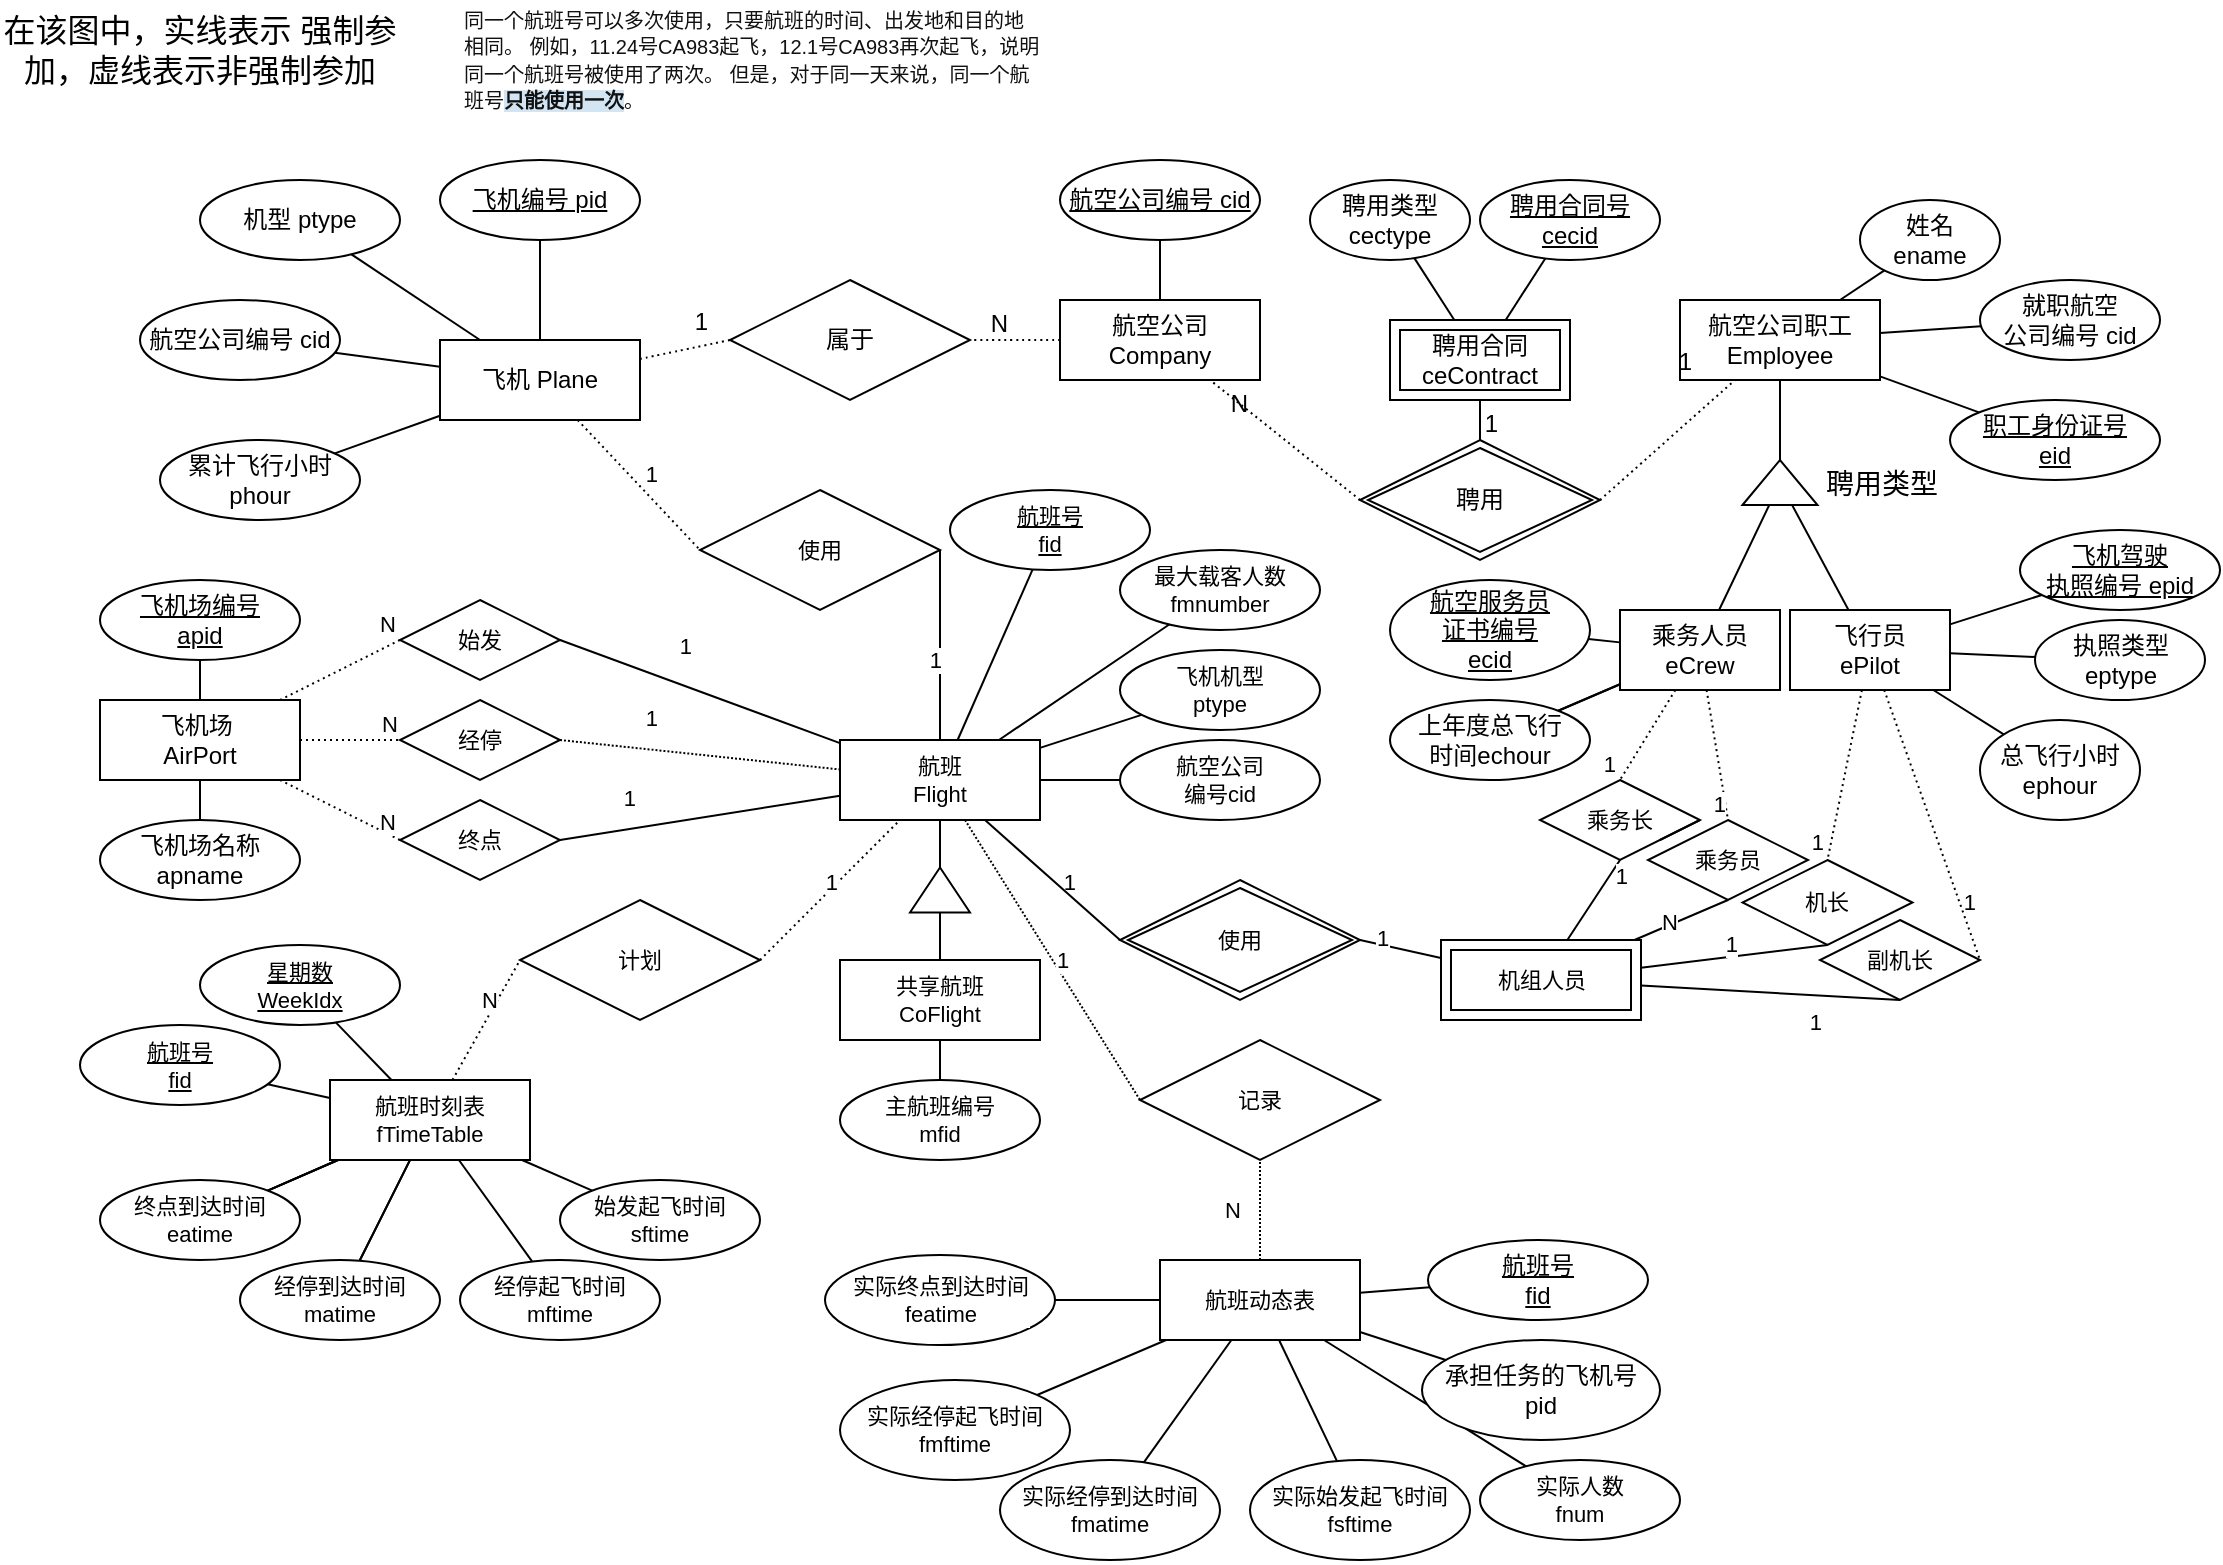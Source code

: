 <mxfile version="24.4.9" type="github">
  <diagram name="第 1 页" id="RIavcO6uoZUjZnijJ_pN">
    <mxGraphModel dx="576" dy="250" grid="1" gridSize="10" guides="1" tooltips="1" connect="1" arrows="1" fold="1" page="1" pageScale="1" pageWidth="1169" pageHeight="827" math="0" shadow="0">
      <root>
        <mxCell id="0" />
        <mxCell id="1" parent="0" />
        <mxCell id="wJQzVaT3mwu58rgRfh5--7" value="航空公司 Company" style="whiteSpace=wrap;html=1;align=center;" parent="1" vertex="1">
          <mxGeometry x="540" y="170" width="100" height="40" as="geometry" />
        </mxCell>
        <mxCell id="wJQzVaT3mwu58rgRfh5--11" value="航空公司编号 cid" style="ellipse;whiteSpace=wrap;html=1;align=center;fontStyle=4;" parent="1" vertex="1">
          <mxGeometry x="540" y="100" width="100" height="40" as="geometry" />
        </mxCell>
        <mxCell id="wJQzVaT3mwu58rgRfh5--22" value="" style="endArrow=none;html=1;rounded=0;dashed=1;dashPattern=1 2;fontSize=12;startSize=8;endSize=8;curved=1;entryX=1;entryY=0.5;entryDx=0;entryDy=0;" parent="1" source="wJQzVaT3mwu58rgRfh5--7" target="wJQzVaT3mwu58rgRfh5--19" edge="1">
          <mxGeometry relative="1" as="geometry">
            <mxPoint x="370" y="270" as="sourcePoint" />
            <mxPoint x="530" y="270" as="targetPoint" />
          </mxGeometry>
        </mxCell>
        <mxCell id="wJQzVaT3mwu58rgRfh5--23" value="N" style="resizable=0;html=1;whiteSpace=wrap;align=right;verticalAlign=bottom;" parent="wJQzVaT3mwu58rgRfh5--22" connectable="0" vertex="1">
          <mxGeometry x="1" relative="1" as="geometry">
            <mxPoint x="20" as="offset" />
          </mxGeometry>
        </mxCell>
        <mxCell id="wJQzVaT3mwu58rgRfh5--24" value="在该图中，实线表示 强制参加，虚线表示非强制参加" style="text;html=1;align=center;verticalAlign=middle;whiteSpace=wrap;rounded=0;fontSize=16;" parent="1" vertex="1">
          <mxGeometry x="10" y="20" width="200" height="50" as="geometry" />
        </mxCell>
        <mxCell id="wJQzVaT3mwu58rgRfh5--32" style="endArrow=none;rounded=0;orthogonalLoop=1;jettySize=auto;html=1;fontSize=12;startSize=8;endSize=8;" parent="1" source="wJQzVaT3mwu58rgRfh5--25" target="wJQzVaT3mwu58rgRfh5--27" edge="1">
          <mxGeometry relative="1" as="geometry" />
        </mxCell>
        <mxCell id="wJQzVaT3mwu58rgRfh5--52" style="endArrow=none;rounded=0;orthogonalLoop=1;jettySize=auto;html=1;fontSize=12;startSize=8;endSize=8;entryX=1;entryY=0.5;entryDx=0;entryDy=0;" parent="1" source="wJQzVaT3mwu58rgRfh5--25" target="wJQzVaT3mwu58rgRfh5--48" edge="1">
          <mxGeometry relative="1" as="geometry" />
        </mxCell>
        <mxCell id="wJQzVaT3mwu58rgRfh5--25" value="航空公司职工 Employee" style="whiteSpace=wrap;html=1;align=center;" parent="1" vertex="1">
          <mxGeometry x="850" y="170" width="100" height="40" as="geometry" />
        </mxCell>
        <mxCell id="wJQzVaT3mwu58rgRfh5--26" value="职工身份证号&lt;div&gt;eid&lt;/div&gt;" style="ellipse;whiteSpace=wrap;html=1;align=center;fontStyle=4;" parent="1" vertex="1">
          <mxGeometry x="985" y="220" width="105" height="40" as="geometry" />
        </mxCell>
        <mxCell id="wJQzVaT3mwu58rgRfh5--27" value="姓名&lt;div&gt;ename&lt;/div&gt;" style="ellipse;whiteSpace=wrap;html=1;align=center;" parent="1" vertex="1">
          <mxGeometry x="940" y="120" width="70" height="40" as="geometry" />
        </mxCell>
        <mxCell id="wJQzVaT3mwu58rgRfh5--28" value="就职航空&lt;div&gt;公司编号 cid&lt;/div&gt;" style="ellipse;whiteSpace=wrap;html=1;align=center;" parent="1" vertex="1">
          <mxGeometry x="1000" y="160" width="90" height="40" as="geometry" />
        </mxCell>
        <mxCell id="8E10vP4QpwFyYUkiCKW4-51" style="edgeStyle=none;rounded=0;orthogonalLoop=1;jettySize=auto;html=1;strokeColor=default;align=center;verticalAlign=middle;fontFamily=Helvetica;fontSize=11;fontColor=default;labelBackgroundColor=default;endArrow=none;endFill=0;" parent="1" source="wJQzVaT3mwu58rgRfh5--29" target="wJQzVaT3mwu58rgRfh5--30" edge="1">
          <mxGeometry relative="1" as="geometry" />
        </mxCell>
        <mxCell id="wJQzVaT3mwu58rgRfh5--29" value="聘用类型&lt;div&gt;cectype&lt;/div&gt;" style="ellipse;whiteSpace=wrap;html=1;align=center;" parent="1" vertex="1">
          <mxGeometry x="665" y="110" width="80" height="40" as="geometry" />
        </mxCell>
        <mxCell id="wJQzVaT3mwu58rgRfh5--44" style="endArrow=none;html=1;rounded=0;fontSize=12;startSize=8;endSize=8;" parent="1" source="wJQzVaT3mwu58rgRfh5--30" target="wJQzVaT3mwu58rgRfh5--40" edge="1">
          <mxGeometry relative="1" as="geometry" />
        </mxCell>
        <mxCell id="wJQzVaT3mwu58rgRfh5--30" value="聘用合同&lt;div&gt;ceContract&lt;/div&gt;" style="shape=ext;margin=3;double=1;whiteSpace=wrap;html=1;align=center;" parent="1" vertex="1">
          <mxGeometry x="705" y="180" width="90" height="40" as="geometry" />
        </mxCell>
        <mxCell id="wJQzVaT3mwu58rgRfh5--31" style="endArrow=none;rounded=0;orthogonalLoop=1;jettySize=auto;html=1;fontSize=12;startSize=8;endSize=8;" parent="1" source="wJQzVaT3mwu58rgRfh5--25" target="wJQzVaT3mwu58rgRfh5--26" edge="1">
          <mxGeometry relative="1" as="geometry">
            <mxPoint x="796" y="220" as="sourcePoint" />
          </mxGeometry>
        </mxCell>
        <mxCell id="wJQzVaT3mwu58rgRfh5--33" style="endArrow=none;rounded=0;orthogonalLoop=1;jettySize=auto;html=1;fontSize=12;startSize=8;endSize=8;" parent="1" source="wJQzVaT3mwu58rgRfh5--25" target="wJQzVaT3mwu58rgRfh5--28" edge="1">
          <mxGeometry relative="1" as="geometry">
            <mxPoint x="981" y="217" as="targetPoint" />
          </mxGeometry>
        </mxCell>
        <mxCell id="wJQzVaT3mwu58rgRfh5--34" style="edgeStyle=none;curved=1;rounded=0;orthogonalLoop=1;jettySize=auto;html=1;exitX=0.5;exitY=0;exitDx=0;exitDy=0;fontSize=12;startSize=8;endSize=8;" parent="1" source="wJQzVaT3mwu58rgRfh5--30" target="wJQzVaT3mwu58rgRfh5--30" edge="1">
          <mxGeometry relative="1" as="geometry" />
        </mxCell>
        <mxCell id="wJQzVaT3mwu58rgRfh5--35" value="聘用" style="shape=rhombus;double=1;perimeter=rhombusPerimeter;whiteSpace=wrap;html=1;align=center;" parent="1" vertex="1">
          <mxGeometry x="690" y="240" width="120" height="60" as="geometry" />
        </mxCell>
        <mxCell id="wJQzVaT3mwu58rgRfh5--36" value="" style="endArrow=none;html=1;rounded=0;fontSize=12;startSize=8;endSize=8;curved=1;exitX=0.5;exitY=0;exitDx=0;exitDy=0;" parent="1" source="wJQzVaT3mwu58rgRfh5--35" target="wJQzVaT3mwu58rgRfh5--30" edge="1">
          <mxGeometry relative="1" as="geometry">
            <mxPoint x="650" y="340" as="sourcePoint" />
            <mxPoint x="810" y="340" as="targetPoint" />
          </mxGeometry>
        </mxCell>
        <mxCell id="wJQzVaT3mwu58rgRfh5--37" value="1" style="resizable=0;html=1;whiteSpace=wrap;align=right;verticalAlign=bottom;" parent="wJQzVaT3mwu58rgRfh5--36" connectable="0" vertex="1">
          <mxGeometry x="1" relative="1" as="geometry">
            <mxPoint x="10" y="20" as="offset" />
          </mxGeometry>
        </mxCell>
        <mxCell id="wJQzVaT3mwu58rgRfh5--38" value="" style="endArrow=none;html=1;rounded=0;dashed=1;dashPattern=1 2;fontSize=12;startSize=8;endSize=8;curved=1;exitX=0;exitY=0.5;exitDx=0;exitDy=0;" parent="1" source="wJQzVaT3mwu58rgRfh5--35" target="wJQzVaT3mwu58rgRfh5--7" edge="1">
          <mxGeometry relative="1" as="geometry">
            <mxPoint x="650" y="340" as="sourcePoint" />
            <mxPoint x="810" y="340" as="targetPoint" />
          </mxGeometry>
        </mxCell>
        <mxCell id="wJQzVaT3mwu58rgRfh5--39" value="N" style="resizable=0;html=1;whiteSpace=wrap;align=right;verticalAlign=bottom;" parent="wJQzVaT3mwu58rgRfh5--38" connectable="0" vertex="1">
          <mxGeometry x="1" relative="1" as="geometry">
            <mxPoint x="20" y="20" as="offset" />
          </mxGeometry>
        </mxCell>
        <mxCell id="wJQzVaT3mwu58rgRfh5--40" value="聘用合同号&lt;div&gt;cecid&lt;/div&gt;" style="ellipse;whiteSpace=wrap;html=1;align=center;fontStyle=4;" parent="1" vertex="1">
          <mxGeometry x="750" y="110" width="90" height="40" as="geometry" />
        </mxCell>
        <mxCell id="wJQzVaT3mwu58rgRfh5--46" value="" style="endArrow=none;html=1;rounded=0;dashed=1;dashPattern=1 2;fontSize=12;startSize=8;endSize=8;curved=1;exitX=1;exitY=0.5;exitDx=0;exitDy=0;" parent="1" source="wJQzVaT3mwu58rgRfh5--35" target="wJQzVaT3mwu58rgRfh5--25" edge="1">
          <mxGeometry relative="1" as="geometry">
            <mxPoint x="750" y="270" as="sourcePoint" />
            <mxPoint x="910" y="270" as="targetPoint" />
          </mxGeometry>
        </mxCell>
        <mxCell id="wJQzVaT3mwu58rgRfh5--47" value="1" style="resizable=0;html=1;whiteSpace=wrap;align=right;verticalAlign=bottom;" parent="wJQzVaT3mwu58rgRfh5--46" connectable="0" vertex="1">
          <mxGeometry x="1" relative="1" as="geometry">
            <mxPoint x="-20" as="offset" />
          </mxGeometry>
        </mxCell>
        <mxCell id="wJQzVaT3mwu58rgRfh5--63" value="飞行员&lt;div&gt;ePilot&lt;/div&gt;" style="whiteSpace=wrap;html=1;align=center;" parent="1" vertex="1">
          <mxGeometry x="905" y="325" width="80" height="40" as="geometry" />
        </mxCell>
        <mxCell id="wJQzVaT3mwu58rgRfh5--71" value="" style="endArrow=none;html=1;rounded=0;fontSize=12;startSize=8;endSize=8;curved=1;" parent="1" source="wJQzVaT3mwu58rgRfh5--11" target="wJQzVaT3mwu58rgRfh5--7" edge="1">
          <mxGeometry relative="1" as="geometry">
            <mxPoint x="690" y="150" as="sourcePoint" />
            <mxPoint x="690" y="200" as="targetPoint" />
          </mxGeometry>
        </mxCell>
        <mxCell id="8E10vP4QpwFyYUkiCKW4-2" style="rounded=0;orthogonalLoop=1;jettySize=auto;html=1;endArrow=none;endFill=0;" parent="1" source="wJQzVaT3mwu58rgRfh5--72" target="8E10vP4QpwFyYUkiCKW4-1" edge="1">
          <mxGeometry relative="1" as="geometry" />
        </mxCell>
        <mxCell id="xsGsItCDlZPxgGaq9ell-92" value="" style="edgeStyle=none;rounded=0;orthogonalLoop=1;jettySize=auto;html=1;strokeColor=default;align=center;verticalAlign=middle;fontFamily=Helvetica;fontSize=11;fontColor=default;labelBackgroundColor=default;endArrow=none;endFill=0;" parent="1" source="wJQzVaT3mwu58rgRfh5--72" target="8E10vP4QpwFyYUkiCKW4-1" edge="1">
          <mxGeometry relative="1" as="geometry" />
        </mxCell>
        <mxCell id="wJQzVaT3mwu58rgRfh5--72" value="乘务人员&lt;div&gt;eCrew&lt;/div&gt;" style="whiteSpace=wrap;html=1;align=center;" parent="1" vertex="1">
          <mxGeometry x="820" y="325" width="80" height="40" as="geometry" />
        </mxCell>
        <mxCell id="wJQzVaT3mwu58rgRfh5--74" value="" style="endArrow=none;html=1;rounded=0;fontSize=12;startSize=8;endSize=8;curved=1;" parent="1" source="wJQzVaT3mwu58rgRfh5--72" target="wJQzVaT3mwu58rgRfh5--48" edge="1">
          <mxGeometry relative="1" as="geometry">
            <mxPoint x="820" y="360" as="sourcePoint" />
            <mxPoint x="980" y="360" as="targetPoint" />
          </mxGeometry>
        </mxCell>
        <mxCell id="wJQzVaT3mwu58rgRfh5--76" value="执照类型&lt;div&gt;eptype&lt;/div&gt;" style="ellipse;whiteSpace=wrap;html=1;align=center;" parent="1" vertex="1">
          <mxGeometry x="1027.5" y="330" width="85" height="40" as="geometry" />
        </mxCell>
        <mxCell id="wJQzVaT3mwu58rgRfh5--77" value="总飞行小时&lt;div&gt;ephour&lt;/div&gt;" style="ellipse;whiteSpace=wrap;html=1;align=center;" parent="1" vertex="1">
          <mxGeometry x="1000" y="380" width="80" height="50" as="geometry" />
        </mxCell>
        <mxCell id="wJQzVaT3mwu58rgRfh5--86" value="" style="endArrow=none;html=1;rounded=0;fontSize=12;startSize=8;endSize=8;curved=1;" parent="1" source="wJQzVaT3mwu58rgRfh5--63" target="wJQzVaT3mwu58rgRfh5--102" edge="1">
          <mxGeometry relative="1" as="geometry">
            <mxPoint x="829.995" y="449.998" as="sourcePoint" />
            <mxPoint x="854.64" y="467.32" as="targetPoint" />
          </mxGeometry>
        </mxCell>
        <mxCell id="wJQzVaT3mwu58rgRfh5--87" value="" style="endArrow=none;html=1;rounded=0;fontSize=12;startSize=8;endSize=8;curved=1;" parent="1" source="wJQzVaT3mwu58rgRfh5--76" target="wJQzVaT3mwu58rgRfh5--63" edge="1">
          <mxGeometry relative="1" as="geometry">
            <mxPoint x="750" y="580" as="sourcePoint" />
            <mxPoint x="820" y="580" as="targetPoint" />
          </mxGeometry>
        </mxCell>
        <mxCell id="wJQzVaT3mwu58rgRfh5--88" style="edgeStyle=none;curved=1;rounded=0;orthogonalLoop=1;jettySize=auto;html=1;exitX=1;exitY=1;exitDx=0;exitDy=0;fontSize=12;startSize=8;endSize=8;" parent="1" edge="1">
          <mxGeometry relative="1" as="geometry">
            <mxPoint x="860" y="505" as="sourcePoint" />
            <mxPoint x="860" y="505" as="targetPoint" />
          </mxGeometry>
        </mxCell>
        <mxCell id="wJQzVaT3mwu58rgRfh5--89" value="" style="endArrow=none;html=1;rounded=0;fontSize=12;startSize=8;endSize=8;curved=1;" parent="1" source="wJQzVaT3mwu58rgRfh5--63" target="wJQzVaT3mwu58rgRfh5--77" edge="1">
          <mxGeometry relative="1" as="geometry">
            <mxPoint x="883" y="430" as="sourcePoint" />
            <mxPoint x="920" y="470" as="targetPoint" />
          </mxGeometry>
        </mxCell>
        <mxCell id="wJQzVaT3mwu58rgRfh5--97" value="航空服务员&lt;div&gt;证书编号&lt;br&gt;&lt;/div&gt;&lt;div&gt;ecid&lt;/div&gt;" style="ellipse;whiteSpace=wrap;html=1;align=center;fontStyle=4;" parent="1" vertex="1">
          <mxGeometry x="705" y="310" width="100" height="50" as="geometry" />
        </mxCell>
        <mxCell id="wJQzVaT3mwu58rgRfh5--98" value="" style="endArrow=none;html=1;rounded=0;fontSize=12;startSize=8;endSize=8;startArrow=none;startFill=0;" parent="1" source="wJQzVaT3mwu58rgRfh5--97" target="wJQzVaT3mwu58rgRfh5--72" edge="1">
          <mxGeometry relative="1" as="geometry">
            <mxPoint x="1010" y="560" as="sourcePoint" />
            <mxPoint x="1170" y="560" as="targetPoint" />
          </mxGeometry>
        </mxCell>
        <mxCell id="wJQzVaT3mwu58rgRfh5--100" style="edgeStyle=none;curved=1;rounded=0;orthogonalLoop=1;jettySize=auto;html=1;exitX=1;exitY=1;exitDx=0;exitDy=0;fontSize=12;startSize=8;endSize=8;" parent="1" edge="1">
          <mxGeometry relative="1" as="geometry">
            <mxPoint x="1070" y="505" as="sourcePoint" />
            <mxPoint x="1070" y="505" as="targetPoint" />
          </mxGeometry>
        </mxCell>
        <mxCell id="wJQzVaT3mwu58rgRfh5--102" value="&lt;u&gt;飞机驾驶&lt;/u&gt;&lt;div&gt;&lt;u&gt;执照编号 epid&lt;/u&gt;&lt;/div&gt;" style="ellipse;whiteSpace=wrap;html=1;align=center;" parent="1" vertex="1">
          <mxGeometry x="1020" y="285" width="100" height="40" as="geometry" />
        </mxCell>
        <mxCell id="8E10vP4QpwFyYUkiCKW4-1" value="上年度&lt;span style=&quot;background-color: initial;&quot;&gt;总飞行&lt;/span&gt;&lt;div&gt;&lt;span style=&quot;background-color: initial;&quot;&gt;时间echour&lt;/span&gt;&lt;/div&gt;" style="ellipse;whiteSpace=wrap;html=1;align=center;" parent="1" vertex="1">
          <mxGeometry x="705" y="370" width="100" height="40" as="geometry" />
        </mxCell>
        <mxCell id="8E10vP4QpwFyYUkiCKW4-20" style="edgeStyle=none;rounded=0;orthogonalLoop=1;jettySize=auto;html=1;strokeColor=default;align=center;verticalAlign=middle;fontFamily=Helvetica;fontSize=11;fontColor=default;labelBackgroundColor=default;endArrow=none;endFill=0;" parent="1" source="wJQzVaT3mwu58rgRfh5--48" target="wJQzVaT3mwu58rgRfh5--63" edge="1">
          <mxGeometry relative="1" as="geometry" />
        </mxCell>
        <mxCell id="8E10vP4QpwFyYUkiCKW4-29" value="始发" style="shape=rhombus;perimeter=rhombusPerimeter;whiteSpace=wrap;html=1;align=center;fontFamily=Helvetica;fontSize=11;fontColor=default;labelBackgroundColor=default;" parent="1" vertex="1">
          <mxGeometry x="210" y="320" width="80" height="40" as="geometry" />
        </mxCell>
        <mxCell id="8E10vP4QpwFyYUkiCKW4-30" value="" style="endArrow=none;html=1;rounded=0;strokeColor=default;align=center;verticalAlign=middle;fontFamily=Helvetica;fontSize=11;fontColor=default;labelBackgroundColor=default;exitX=1;exitY=0.5;exitDx=0;exitDy=0;" parent="1" source="8E10vP4QpwFyYUkiCKW4-29" target="8E10vP4QpwFyYUkiCKW4-3" edge="1">
          <mxGeometry relative="1" as="geometry">
            <mxPoint x="210" y="340" as="sourcePoint" />
            <mxPoint x="370" y="340" as="targetPoint" />
          </mxGeometry>
        </mxCell>
        <mxCell id="8E10vP4QpwFyYUkiCKW4-31" value="1" style="resizable=0;html=1;whiteSpace=wrap;align=right;verticalAlign=bottom;fontFamily=Helvetica;fontSize=11;fontColor=default;labelBackgroundColor=default;" parent="8E10vP4QpwFyYUkiCKW4-30" connectable="0" vertex="1">
          <mxGeometry x="1" relative="1" as="geometry">
            <mxPoint x="-72" y="-40" as="offset" />
          </mxGeometry>
        </mxCell>
        <mxCell id="8E10vP4QpwFyYUkiCKW4-32" value="" style="endArrow=none;html=1;rounded=0;dashed=1;dashPattern=1 2;strokeColor=default;align=center;verticalAlign=middle;fontFamily=Helvetica;fontSize=11;fontColor=default;labelBackgroundColor=default;entryX=0;entryY=0.5;entryDx=0;entryDy=0;" parent="1" source="wJQzVaT3mwu58rgRfh5--1" target="8E10vP4QpwFyYUkiCKW4-29" edge="1">
          <mxGeometry relative="1" as="geometry">
            <mxPoint x="210" y="340" as="sourcePoint" />
            <mxPoint x="370" y="340" as="targetPoint" />
          </mxGeometry>
        </mxCell>
        <mxCell id="8E10vP4QpwFyYUkiCKW4-33" value="N" style="resizable=0;html=1;whiteSpace=wrap;align=right;verticalAlign=bottom;fontFamily=Helvetica;fontSize=11;fontColor=default;labelBackgroundColor=default;" parent="8E10vP4QpwFyYUkiCKW4-32" connectable="0" vertex="1">
          <mxGeometry x="1" relative="1" as="geometry" />
        </mxCell>
        <mxCell id="8E10vP4QpwFyYUkiCKW4-37" value="" style="endArrow=none;html=1;rounded=0;dashed=1;dashPattern=1 2;strokeColor=default;align=center;verticalAlign=middle;fontFamily=Helvetica;fontSize=11;fontColor=default;labelBackgroundColor=default;entryX=0;entryY=0.5;entryDx=0;entryDy=0;" parent="1" source="wJQzVaT3mwu58rgRfh5--1" target="8E10vP4QpwFyYUkiCKW4-34" edge="1">
          <mxGeometry relative="1" as="geometry">
            <mxPoint x="120" y="413" as="sourcePoint" />
            <mxPoint x="360" y="395" as="targetPoint" />
          </mxGeometry>
        </mxCell>
        <mxCell id="8E10vP4QpwFyYUkiCKW4-38" value="N" style="resizable=0;html=1;whiteSpace=wrap;align=right;verticalAlign=bottom;fontFamily=Helvetica;fontSize=11;fontColor=default;labelBackgroundColor=default;" parent="8E10vP4QpwFyYUkiCKW4-37" connectable="0" vertex="1">
          <mxGeometry x="1" relative="1" as="geometry" />
        </mxCell>
        <mxCell id="8E10vP4QpwFyYUkiCKW4-42" value="" style="endArrow=none;html=1;rounded=0;dashed=1;dashPattern=1 2;strokeColor=default;align=center;verticalAlign=middle;fontFamily=Helvetica;fontSize=11;fontColor=default;labelBackgroundColor=default;entryX=0;entryY=0.5;entryDx=0;entryDy=0;" parent="1" source="wJQzVaT3mwu58rgRfh5--1" target="8E10vP4QpwFyYUkiCKW4-39" edge="1">
          <mxGeometry relative="1" as="geometry">
            <mxPoint x="110" y="488" as="sourcePoint" />
            <mxPoint x="350" y="470" as="targetPoint" />
          </mxGeometry>
        </mxCell>
        <mxCell id="8E10vP4QpwFyYUkiCKW4-43" value="N" style="resizable=0;html=1;whiteSpace=wrap;align=right;verticalAlign=bottom;fontFamily=Helvetica;fontSize=11;fontColor=default;labelBackgroundColor=default;" parent="8E10vP4QpwFyYUkiCKW4-42" connectable="0" vertex="1">
          <mxGeometry x="1" relative="1" as="geometry" />
        </mxCell>
        <mxCell id="8E10vP4QpwFyYUkiCKW4-34" value="经停" style="shape=rhombus;perimeter=rhombusPerimeter;whiteSpace=wrap;html=1;align=center;fontFamily=Helvetica;fontSize=11;fontColor=default;labelBackgroundColor=default;" parent="1" vertex="1">
          <mxGeometry x="210" y="370" width="80" height="40" as="geometry" />
        </mxCell>
        <mxCell id="8E10vP4QpwFyYUkiCKW4-35" value="" style="endArrow=none;html=1;rounded=0;strokeColor=default;align=center;verticalAlign=middle;fontFamily=Helvetica;fontSize=11;fontColor=default;labelBackgroundColor=default;exitX=1;exitY=0.5;exitDx=0;exitDy=0;dashed=1;dashPattern=1 1;" parent="1" source="8E10vP4QpwFyYUkiCKW4-34" target="8E10vP4QpwFyYUkiCKW4-3" edge="1">
          <mxGeometry relative="1" as="geometry">
            <mxPoint x="300" y="415" as="sourcePoint" />
            <mxPoint x="476" y="485" as="targetPoint" />
          </mxGeometry>
        </mxCell>
        <mxCell id="8E10vP4QpwFyYUkiCKW4-36" value="1" style="resizable=0;html=1;whiteSpace=wrap;align=right;verticalAlign=bottom;fontFamily=Helvetica;fontSize=11;fontColor=default;labelBackgroundColor=default;" parent="8E10vP4QpwFyYUkiCKW4-35" connectable="0" vertex="1">
          <mxGeometry x="1" relative="1" as="geometry">
            <mxPoint x="-90" y="-17" as="offset" />
          </mxGeometry>
        </mxCell>
        <mxCell id="8E10vP4QpwFyYUkiCKW4-39" value="终点" style="shape=rhombus;perimeter=rhombusPerimeter;whiteSpace=wrap;html=1;align=center;fontFamily=Helvetica;fontSize=11;fontColor=default;labelBackgroundColor=default;" parent="1" vertex="1">
          <mxGeometry x="210" y="420" width="80" height="40" as="geometry" />
        </mxCell>
        <mxCell id="8E10vP4QpwFyYUkiCKW4-40" value="" style="endArrow=none;html=1;rounded=0;strokeColor=default;align=center;verticalAlign=middle;fontFamily=Helvetica;fontSize=11;fontColor=default;labelBackgroundColor=default;exitX=1;exitY=0.5;exitDx=0;exitDy=0;" parent="1" source="8E10vP4QpwFyYUkiCKW4-39" target="8E10vP4QpwFyYUkiCKW4-3" edge="1">
          <mxGeometry relative="1" as="geometry">
            <mxPoint x="290" y="490" as="sourcePoint" />
            <mxPoint x="466" y="560" as="targetPoint" />
          </mxGeometry>
        </mxCell>
        <mxCell id="8E10vP4QpwFyYUkiCKW4-41" value="1" style="resizable=0;html=1;whiteSpace=wrap;align=right;verticalAlign=bottom;fontFamily=Helvetica;fontSize=11;fontColor=default;labelBackgroundColor=default;" parent="8E10vP4QpwFyYUkiCKW4-40" connectable="0" vertex="1">
          <mxGeometry x="1" relative="1" as="geometry">
            <mxPoint x="-100" y="10" as="offset" />
          </mxGeometry>
        </mxCell>
        <mxCell id="8E10vP4QpwFyYUkiCKW4-46" value="使用" style="shape=rhombus;perimeter=rhombusPerimeter;whiteSpace=wrap;html=1;align=center;fontFamily=Helvetica;fontSize=11;fontColor=default;labelBackgroundColor=default;" parent="1" vertex="1">
          <mxGeometry x="360" y="265" width="120" height="60" as="geometry" />
        </mxCell>
        <mxCell id="8E10vP4QpwFyYUkiCKW4-47" value="" style="endArrow=none;html=1;rounded=0;dashed=1;dashPattern=1 2;strokeColor=default;align=center;verticalAlign=middle;fontFamily=Helvetica;fontSize=11;fontColor=default;labelBackgroundColor=default;entryX=0;entryY=0.5;entryDx=0;entryDy=0;" parent="1" source="wJQzVaT3mwu58rgRfh5--6" target="8E10vP4QpwFyYUkiCKW4-46" edge="1">
          <mxGeometry relative="1" as="geometry">
            <mxPoint x="260" y="340" as="sourcePoint" />
            <mxPoint x="420" y="340" as="targetPoint" />
          </mxGeometry>
        </mxCell>
        <mxCell id="8E10vP4QpwFyYUkiCKW4-48" value="1" style="resizable=0;html=1;whiteSpace=wrap;align=right;verticalAlign=bottom;fontFamily=Helvetica;fontSize=11;fontColor=default;labelBackgroundColor=default;" parent="8E10vP4QpwFyYUkiCKW4-47" connectable="0" vertex="1">
          <mxGeometry x="1" relative="1" as="geometry">
            <mxPoint x="-20" y="-30" as="offset" />
          </mxGeometry>
        </mxCell>
        <mxCell id="8E10vP4QpwFyYUkiCKW4-49" value="" style="endArrow=none;html=1;rounded=0;strokeColor=default;align=center;verticalAlign=middle;fontFamily=Helvetica;fontSize=11;fontColor=default;labelBackgroundColor=default;exitX=1;exitY=0.5;exitDx=0;exitDy=0;" parent="1" source="8E10vP4QpwFyYUkiCKW4-46" target="8E10vP4QpwFyYUkiCKW4-3" edge="1">
          <mxGeometry relative="1" as="geometry">
            <mxPoint x="390" y="350" as="sourcePoint" />
            <mxPoint x="550" y="350" as="targetPoint" />
          </mxGeometry>
        </mxCell>
        <mxCell id="8E10vP4QpwFyYUkiCKW4-50" value="1" style="resizable=0;html=1;whiteSpace=wrap;align=right;verticalAlign=bottom;fontFamily=Helvetica;fontSize=11;fontColor=default;labelBackgroundColor=default;direction=south;" parent="8E10vP4QpwFyYUkiCKW4-49" connectable="0" vertex="1">
          <mxGeometry x="1" relative="1" as="geometry">
            <mxPoint x="2" y="-32" as="offset" />
          </mxGeometry>
        </mxCell>
        <mxCell id="8E10vP4QpwFyYUkiCKW4-61" value="&lt;font style=&quot;font-size: 10px;&quot;&gt;&lt;span style=&quot;color: rgb(17, 17, 17); font-family: &amp;quot;Microsoft YaHei&amp;quot;, Arial, Helvetica, sans-serif;&quot;&gt;同一个航班号可以多次使用，只要航班的时间、出发地和目的地相同。 例如，11.24号CA983起飞，12.1号CA983再次起飞，说明同一个航班号被使用了两次。 但是，对于同一天来说，同一个航班号&lt;/span&gt;&lt;span style=&quot;font-weight: 700; background-color: rgba(16, 110, 190, 0.18); color: rgb(17, 17, 17); font-family: &amp;quot;Microsoft YaHei&amp;quot;, Arial, Helvetica, sans-serif;&quot;&gt;只能使用一次&lt;/span&gt;&lt;span style=&quot;color: rgb(17, 17, 17); font-family: &amp;quot;Microsoft YaHei&amp;quot;, Arial, Helvetica, sans-serif;&quot;&gt;。&lt;/span&gt;&lt;/font&gt;" style="text;html=1;align=left;verticalAlign=middle;whiteSpace=wrap;rounded=0;fontFamily=Helvetica;fontSize=11;fontColor=default;labelBackgroundColor=default;" parent="1" vertex="1">
          <mxGeometry x="240" y="20" width="290" height="60" as="geometry" />
        </mxCell>
        <mxCell id="8E10vP4QpwFyYUkiCKW4-85" value="计划" style="shape=rhombus;perimeter=rhombusPerimeter;whiteSpace=wrap;html=1;align=center;fontFamily=Helvetica;fontSize=11;fontColor=default;labelBackgroundColor=default;" parent="1" vertex="1">
          <mxGeometry x="270" y="470.0" width="120" height="60" as="geometry" />
        </mxCell>
        <mxCell id="8E10vP4QpwFyYUkiCKW4-87" value="" style="endArrow=none;html=1;rounded=0;dashed=1;dashPattern=1 2;strokeColor=default;align=center;verticalAlign=middle;fontFamily=Helvetica;fontSize=11;fontColor=default;labelBackgroundColor=default;exitX=1;exitY=0.5;exitDx=0;exitDy=0;" parent="1" source="8E10vP4QpwFyYUkiCKW4-85" target="8E10vP4QpwFyYUkiCKW4-3" edge="1">
          <mxGeometry relative="1" as="geometry">
            <mxPoint x="280" y="530" as="sourcePoint" />
            <mxPoint x="440" y="530" as="targetPoint" />
          </mxGeometry>
        </mxCell>
        <mxCell id="8E10vP4QpwFyYUkiCKW4-88" value="1" style="resizable=0;html=1;whiteSpace=wrap;align=right;verticalAlign=bottom;fontFamily=Helvetica;fontSize=11;fontColor=default;labelBackgroundColor=default;" parent="8E10vP4QpwFyYUkiCKW4-87" connectable="0" vertex="1">
          <mxGeometry x="1" relative="1" as="geometry">
            <mxPoint x="-30" y="40" as="offset" />
          </mxGeometry>
        </mxCell>
        <mxCell id="8E10vP4QpwFyYUkiCKW4-91" value="" style="endArrow=none;html=1;rounded=0;dashed=1;dashPattern=1 2;strokeColor=default;align=center;verticalAlign=middle;fontFamily=Helvetica;fontSize=11;fontColor=default;labelBackgroundColor=default;entryX=0;entryY=0.5;entryDx=0;entryDy=0;" parent="1" source="8E10vP4QpwFyYUkiCKW4-28" target="8E10vP4QpwFyYUkiCKW4-85" edge="1">
          <mxGeometry relative="1" as="geometry">
            <mxPoint x="280" y="530" as="sourcePoint" />
            <mxPoint x="440" y="530" as="targetPoint" />
          </mxGeometry>
        </mxCell>
        <mxCell id="8E10vP4QpwFyYUkiCKW4-92" value="N" style="resizable=0;html=1;whiteSpace=wrap;align=right;verticalAlign=bottom;fontFamily=Helvetica;fontSize=11;fontColor=default;labelBackgroundColor=default;" parent="8E10vP4QpwFyYUkiCKW4-91" connectable="0" vertex="1">
          <mxGeometry x="1" relative="1" as="geometry">
            <mxPoint x="-10" y="29" as="offset" />
          </mxGeometry>
        </mxCell>
        <mxCell id="wJQzVaT3mwu58rgRfh5--19" value="属于" style="shape=rhombus;perimeter=rhombusPerimeter;whiteSpace=wrap;html=1;align=center;" parent="1" vertex="1">
          <mxGeometry x="375" y="160" width="120" height="60" as="geometry" />
        </mxCell>
        <mxCell id="wJQzVaT3mwu58rgRfh5--20" value="" style="endArrow=none;html=1;rounded=0;dashed=1;dashPattern=1 2;fontSize=12;startSize=8;endSize=8;curved=1;entryX=0;entryY=0.5;entryDx=0;entryDy=0;" parent="1" source="wJQzVaT3mwu58rgRfh5--6" target="wJQzVaT3mwu58rgRfh5--19" edge="1">
          <mxGeometry relative="1" as="geometry">
            <mxPoint x="340" y="220" as="sourcePoint" />
            <mxPoint x="400" y="200" as="targetPoint" />
          </mxGeometry>
        </mxCell>
        <mxCell id="wJQzVaT3mwu58rgRfh5--21" value="1" style="resizable=0;html=1;whiteSpace=wrap;align=right;verticalAlign=bottom;" parent="wJQzVaT3mwu58rgRfh5--20" connectable="0" vertex="1">
          <mxGeometry x="1" relative="1" as="geometry">
            <mxPoint x="-10" as="offset" />
          </mxGeometry>
        </mxCell>
        <mxCell id="8E10vP4QpwFyYUkiCKW4-94" value="" style="group" parent="1" vertex="1" connectable="0">
          <mxGeometry x="80" y="100" width="250" height="180" as="geometry" />
        </mxCell>
        <mxCell id="wJQzVaT3mwu58rgRfh5--17" value="累计飞行小时 phour" style="ellipse;whiteSpace=wrap;html=1;align=center;" parent="8E10vP4QpwFyYUkiCKW4-94" vertex="1">
          <mxGeometry x="10" y="140" width="100" height="40" as="geometry" />
        </mxCell>
        <mxCell id="wJQzVaT3mwu58rgRfh5--6" value="飞机 Plane" style="whiteSpace=wrap;html=1;align=center;" parent="8E10vP4QpwFyYUkiCKW4-94" vertex="1">
          <mxGeometry x="150" y="90" width="100" height="40" as="geometry" />
        </mxCell>
        <mxCell id="wJQzVaT3mwu58rgRfh5--9" value="飞机编号 pid" style="ellipse;whiteSpace=wrap;html=1;align=center;fontStyle=4;" parent="8E10vP4QpwFyYUkiCKW4-94" vertex="1">
          <mxGeometry x="150" width="100" height="40" as="geometry" />
        </mxCell>
        <mxCell id="wJQzVaT3mwu58rgRfh5--12" value="机型 ptype" style="ellipse;whiteSpace=wrap;html=1;align=center;direction=west;" parent="8E10vP4QpwFyYUkiCKW4-94" vertex="1">
          <mxGeometry x="30" y="10" width="100" height="40" as="geometry" />
        </mxCell>
        <mxCell id="wJQzVaT3mwu58rgRfh5--14" value="航空公司编号 cid" style="ellipse;whiteSpace=wrap;html=1;align=center;direction=west;" parent="8E10vP4QpwFyYUkiCKW4-94" vertex="1">
          <mxGeometry y="70" width="100" height="40" as="geometry" />
        </mxCell>
        <mxCell id="wJQzVaT3mwu58rgRfh5--67" value="" style="endArrow=none;html=1;rounded=0;fontSize=12;startSize=8;endSize=8;curved=1;" parent="8E10vP4QpwFyYUkiCKW4-94" source="wJQzVaT3mwu58rgRfh5--9" target="wJQzVaT3mwu58rgRfh5--6" edge="1">
          <mxGeometry relative="1" as="geometry">
            <mxPoint x="180" y="40" as="sourcePoint" />
            <mxPoint x="180" y="90" as="targetPoint" />
          </mxGeometry>
        </mxCell>
        <mxCell id="wJQzVaT3mwu58rgRfh5--68" value="" style="endArrow=none;html=1;rounded=0;fontSize=12;startSize=8;endSize=8;curved=1;" parent="8E10vP4QpwFyYUkiCKW4-94" source="wJQzVaT3mwu58rgRfh5--6" target="wJQzVaT3mwu58rgRfh5--12" edge="1">
          <mxGeometry relative="1" as="geometry">
            <mxPoint x="180" y="140" as="sourcePoint" />
            <mxPoint x="180" y="190" as="targetPoint" />
          </mxGeometry>
        </mxCell>
        <mxCell id="wJQzVaT3mwu58rgRfh5--69" value="" style="endArrow=none;html=1;rounded=0;fontSize=12;startSize=8;endSize=8;curved=1;" parent="8E10vP4QpwFyYUkiCKW4-94" source="wJQzVaT3mwu58rgRfh5--6" target="wJQzVaT3mwu58rgRfh5--14" edge="1">
          <mxGeometry relative="1" as="geometry">
            <mxPoint x="185" y="140" as="sourcePoint" />
            <mxPoint x="150" y="188" as="targetPoint" />
          </mxGeometry>
        </mxCell>
        <mxCell id="wJQzVaT3mwu58rgRfh5--70" value="" style="endArrow=none;html=1;rounded=0;fontSize=12;startSize=8;endSize=8;curved=1;" parent="8E10vP4QpwFyYUkiCKW4-94" source="wJQzVaT3mwu58rgRfh5--17" target="wJQzVaT3mwu58rgRfh5--6" edge="1">
          <mxGeometry relative="1" as="geometry">
            <mxPoint x="195" y="150" as="sourcePoint" />
            <mxPoint x="225" y="130" as="targetPoint" />
          </mxGeometry>
        </mxCell>
        <mxCell id="8E10vP4QpwFyYUkiCKW4-95" style="edgeStyle=none;rounded=0;orthogonalLoop=1;jettySize=auto;html=1;exitX=0.5;exitY=0;exitDx=0;exitDy=0;strokeColor=default;align=center;verticalAlign=middle;fontFamily=Helvetica;fontSize=11;fontColor=default;labelBackgroundColor=default;endArrow=none;endFill=0;" parent="1" source="wJQzVaT3mwu58rgRfh5--29" target="wJQzVaT3mwu58rgRfh5--29" edge="1">
          <mxGeometry relative="1" as="geometry" />
        </mxCell>
        <mxCell id="8E10vP4QpwFyYUkiCKW4-3" value="航班&lt;div&gt;Flight&lt;/div&gt;" style="whiteSpace=wrap;html=1;align=center;fontFamily=Helvetica;fontSize=11;fontColor=default;labelBackgroundColor=default;" parent="1" vertex="1">
          <mxGeometry x="430" y="390" width="100" height="40" as="geometry" />
        </mxCell>
        <mxCell id="8E10vP4QpwFyYUkiCKW4-4" value="航空公司&lt;div&gt;编号cid&lt;/div&gt;" style="ellipse;whiteSpace=wrap;html=1;align=center;fontFamily=Helvetica;fontSize=11;fontColor=default;labelBackgroundColor=default;" parent="1" vertex="1">
          <mxGeometry x="570" y="390" width="100" height="40" as="geometry" />
        </mxCell>
        <mxCell id="8E10vP4QpwFyYUkiCKW4-8" value="飞机机型&lt;div&gt;ptype&lt;/div&gt;" style="ellipse;whiteSpace=wrap;html=1;align=center;fontFamily=Helvetica;fontSize=11;fontColor=default;labelBackgroundColor=default;" parent="1" vertex="1">
          <mxGeometry x="570" y="345" width="100" height="40" as="geometry" />
        </mxCell>
        <mxCell id="8E10vP4QpwFyYUkiCKW4-10" value="最大载客人数&lt;div&gt;fmnumber&lt;/div&gt;" style="ellipse;whiteSpace=wrap;html=1;align=center;fontFamily=Helvetica;fontSize=11;fontColor=default;labelBackgroundColor=default;" parent="1" vertex="1">
          <mxGeometry x="570" y="295" width="100" height="40" as="geometry" />
        </mxCell>
        <mxCell id="8E10vP4QpwFyYUkiCKW4-5" value="航班号&lt;div&gt;fid&lt;/div&gt;" style="ellipse;whiteSpace=wrap;html=1;align=center;fontStyle=4;fontFamily=Helvetica;fontSize=11;fontColor=default;labelBackgroundColor=default;" parent="1" vertex="1">
          <mxGeometry x="485" y="265" width="100" height="40" as="geometry" />
        </mxCell>
        <mxCell id="8E10vP4QpwFyYUkiCKW4-7" style="edgeStyle=none;rounded=0;orthogonalLoop=1;jettySize=auto;html=1;strokeColor=default;align=center;verticalAlign=middle;fontFamily=Helvetica;fontSize=11;fontColor=default;labelBackgroundColor=default;endArrow=none;endFill=0;" parent="1" source="8E10vP4QpwFyYUkiCKW4-3" target="8E10vP4QpwFyYUkiCKW4-4" edge="1">
          <mxGeometry relative="1" as="geometry" />
        </mxCell>
        <mxCell id="8E10vP4QpwFyYUkiCKW4-19" value="" style="edgeStyle=none;rounded=0;orthogonalLoop=1;jettySize=auto;html=1;strokeColor=default;align=center;verticalAlign=middle;fontFamily=Helvetica;fontSize=11;fontColor=default;labelBackgroundColor=default;endArrow=none;endFill=0;" parent="1" source="8E10vP4QpwFyYUkiCKW4-8" target="8E10vP4QpwFyYUkiCKW4-3" edge="1">
          <mxGeometry relative="1" as="geometry" />
        </mxCell>
        <mxCell id="8E10vP4QpwFyYUkiCKW4-18" value="" style="edgeStyle=none;rounded=0;orthogonalLoop=1;jettySize=auto;html=1;strokeColor=default;align=center;verticalAlign=middle;fontFamily=Helvetica;fontSize=11;fontColor=default;labelBackgroundColor=default;endArrow=none;endFill=0;" parent="1" source="8E10vP4QpwFyYUkiCKW4-10" target="8E10vP4QpwFyYUkiCKW4-3" edge="1">
          <mxGeometry relative="1" as="geometry" />
        </mxCell>
        <mxCell id="8E10vP4QpwFyYUkiCKW4-6" style="edgeStyle=none;rounded=0;orthogonalLoop=1;jettySize=auto;html=1;strokeColor=default;align=center;verticalAlign=middle;fontFamily=Helvetica;fontSize=11;fontColor=default;labelBackgroundColor=default;endArrow=none;endFill=0;" parent="1" source="8E10vP4QpwFyYUkiCKW4-3" target="8E10vP4QpwFyYUkiCKW4-5" edge="1">
          <mxGeometry relative="1" as="geometry">
            <mxPoint x="380" y="475" as="targetPoint" />
          </mxGeometry>
        </mxCell>
        <mxCell id="8E10vP4QpwFyYUkiCKW4-83" style="edgeStyle=none;rounded=0;orthogonalLoop=1;jettySize=auto;html=1;exitX=0.5;exitY=1;exitDx=0;exitDy=0;strokeColor=default;align=center;verticalAlign=middle;fontFamily=Helvetica;fontSize=11;fontColor=default;labelBackgroundColor=default;endArrow=none;endFill=0;" parent="1" source="8E10vP4QpwFyYUkiCKW4-4" target="8E10vP4QpwFyYUkiCKW4-4" edge="1">
          <mxGeometry relative="1" as="geometry" />
        </mxCell>
        <mxCell id="xsGsItCDlZPxgGaq9ell-3" value="" style="endArrow=none;html=1;rounded=0;entryX=0.5;entryY=1;entryDx=0;entryDy=0;dashed=1;dashPattern=1 1;" parent="1" source="xsGsItCDlZPxgGaq9ell-17" target="xsGsItCDlZPxgGaq9ell-19" edge="1">
          <mxGeometry relative="1" as="geometry">
            <mxPoint x="678" y="690" as="sourcePoint" />
            <mxPoint x="670" y="630.0" as="targetPoint" />
          </mxGeometry>
        </mxCell>
        <mxCell id="xsGsItCDlZPxgGaq9ell-16" value="N" style="edgeLabel;html=1;align=center;verticalAlign=middle;resizable=0;points=[];fontFamily=Helvetica;fontSize=11;fontColor=default;labelBackgroundColor=default;" parent="xsGsItCDlZPxgGaq9ell-3" vertex="1" connectable="0">
          <mxGeometry x="0.042" y="1" relative="1" as="geometry">
            <mxPoint x="-13" y="1" as="offset" />
          </mxGeometry>
        </mxCell>
        <mxCell id="xsGsItCDlZPxgGaq9ell-7" value="" style="rounded=0;orthogonalLoop=1;jettySize=auto;html=1;endArrow=none;endFill=0;" parent="1" source="xsGsItCDlZPxgGaq9ell-6" target="xsGsItCDlZPxgGaq9ell-17" edge="1">
          <mxGeometry relative="1" as="geometry">
            <mxPoint x="730" y="692.609" as="targetPoint" />
          </mxGeometry>
        </mxCell>
        <mxCell id="xsGsItCDlZPxgGaq9ell-6" value="航班号&lt;div&gt;fid&lt;/div&gt;" style="ellipse;whiteSpace=wrap;html=1;align=center;fontStyle=4;" parent="1" vertex="1">
          <mxGeometry x="724" y="640" width="110" height="40" as="geometry" />
        </mxCell>
        <mxCell id="xsGsItCDlZPxgGaq9ell-18" value="" style="edgeStyle=none;rounded=0;orthogonalLoop=1;jettySize=auto;html=1;strokeColor=default;align=center;verticalAlign=middle;fontFamily=Helvetica;fontSize=11;fontColor=default;labelBackgroundColor=default;endArrow=none;endFill=0;" parent="1" source="xsGsItCDlZPxgGaq9ell-8" target="xsGsItCDlZPxgGaq9ell-17" edge="1">
          <mxGeometry relative="1" as="geometry" />
        </mxCell>
        <mxCell id="xsGsItCDlZPxgGaq9ell-76" style="edgeStyle=none;rounded=0;orthogonalLoop=1;jettySize=auto;html=1;strokeColor=default;align=center;verticalAlign=middle;fontFamily=Helvetica;fontSize=11;fontColor=default;labelBackgroundColor=default;endArrow=none;endFill=0;" parent="1" source="xsGsItCDlZPxgGaq9ell-17" target="xsGsItCDlZPxgGaq9ell-75" edge="1">
          <mxGeometry relative="1" as="geometry">
            <mxPoint x="665" y="680" as="sourcePoint" />
          </mxGeometry>
        </mxCell>
        <mxCell id="xsGsItCDlZPxgGaq9ell-8" value="承担任务的飞机号&lt;div&gt;pid&lt;/div&gt;" style="ellipse;whiteSpace=wrap;html=1;align=center;" parent="1" vertex="1">
          <mxGeometry x="721" y="690" width="119" height="50" as="geometry" />
        </mxCell>
        <mxCell id="xsGsItCDlZPxgGaq9ell-17" value="航班动态表" style="whiteSpace=wrap;html=1;align=center;fontFamily=Helvetica;fontSize=11;fontColor=default;labelBackgroundColor=default;" parent="1" vertex="1">
          <mxGeometry x="590" y="650" width="100" height="40" as="geometry" />
        </mxCell>
        <mxCell id="xsGsItCDlZPxgGaq9ell-63" value="" style="edgeStyle=none;rounded=0;orthogonalLoop=1;jettySize=auto;html=1;strokeColor=default;align=center;verticalAlign=middle;fontFamily=Helvetica;fontSize=11;fontColor=default;labelBackgroundColor=default;endArrow=none;endFill=0;exitX=1;exitY=0.5;exitDx=0;exitDy=0;" parent="1" source="xsGsItCDlZPxgGaq9ell-71" target="xsGsItCDlZPxgGaq9ell-72" edge="1">
          <mxGeometry relative="1" as="geometry">
            <mxPoint x="705" y="490" as="sourcePoint" />
            <mxPoint x="742" y="520" as="targetPoint" />
          </mxGeometry>
        </mxCell>
        <mxCell id="xsGsItCDlZPxgGaq9ell-70" value="1" style="edgeLabel;html=1;align=center;verticalAlign=middle;resizable=0;points=[];fontFamily=Helvetica;fontSize=11;fontColor=default;labelBackgroundColor=default;" parent="xsGsItCDlZPxgGaq9ell-63" vertex="1" connectable="0">
          <mxGeometry x="-0.489" y="4" relative="1" as="geometry">
            <mxPoint as="offset" />
          </mxGeometry>
        </mxCell>
        <mxCell id="xsGsItCDlZPxgGaq9ell-19" value="记录" style="shape=rhombus;perimeter=rhombusPerimeter;whiteSpace=wrap;html=1;align=center;fontFamily=Helvetica;fontSize=11;fontColor=default;labelBackgroundColor=default;" parent="1" vertex="1">
          <mxGeometry x="580" y="540" width="120" height="60" as="geometry" />
        </mxCell>
        <mxCell id="xsGsItCDlZPxgGaq9ell-21" value="" style="endArrow=none;html=1;rounded=0;strokeColor=default;align=center;verticalAlign=middle;fontFamily=Helvetica;fontSize=11;fontColor=default;labelBackgroundColor=default;entryX=0;entryY=0.5;entryDx=0;entryDy=0;dashed=1;dashPattern=1 1;" parent="1" source="8E10vP4QpwFyYUkiCKW4-3" target="xsGsItCDlZPxgGaq9ell-19" edge="1">
          <mxGeometry relative="1" as="geometry">
            <mxPoint x="590" y="550" as="sourcePoint" />
            <mxPoint x="750" y="550" as="targetPoint" />
          </mxGeometry>
        </mxCell>
        <mxCell id="xsGsItCDlZPxgGaq9ell-22" value="1" style="resizable=0;html=1;whiteSpace=wrap;align=right;verticalAlign=bottom;fontFamily=Helvetica;fontSize=11;fontColor=default;labelBackgroundColor=default;" parent="xsGsItCDlZPxgGaq9ell-21" connectable="0" vertex="1">
          <mxGeometry x="1" relative="1" as="geometry">
            <mxPoint x="-30" y="-100" as="offset" />
          </mxGeometry>
        </mxCell>
        <mxCell id="xsGsItCDlZPxgGaq9ell-25" style="edgeStyle=none;rounded=0;orthogonalLoop=1;jettySize=auto;html=1;exitX=0;exitY=1;exitDx=0;exitDy=0;strokeColor=default;align=center;verticalAlign=middle;fontFamily=Helvetica;fontSize=11;fontColor=default;labelBackgroundColor=default;endArrow=none;endFill=0;" parent="1" edge="1">
          <mxGeometry relative="1" as="geometry">
            <mxPoint x="914.645" y="564.142" as="sourcePoint" />
            <mxPoint x="914.328" y="564.014" as="targetPoint" />
          </mxGeometry>
        </mxCell>
        <mxCell id="xsGsItCDlZPxgGaq9ell-31" value="" style="edgeStyle=none;rounded=0;orthogonalLoop=1;jettySize=auto;html=1;strokeColor=default;align=center;verticalAlign=middle;fontFamily=Helvetica;fontSize=11;fontColor=default;labelBackgroundColor=default;endArrow=none;endFill=0;exitX=1;exitY=0.5;exitDx=0;exitDy=0;" parent="1" source="xsGsItCDlZPxgGaq9ell-30" target="8E10vP4QpwFyYUkiCKW4-3" edge="1">
          <mxGeometry relative="1" as="geometry" />
        </mxCell>
        <mxCell id="xsGsItCDlZPxgGaq9ell-30" value="" style="triangle;whiteSpace=wrap;html=1;rotation=-90;movable=1;resizable=1;rotatable=1;deletable=1;editable=1;locked=0;connectable=1;" parent="1" vertex="1">
          <mxGeometry x="468.75" y="450" width="22.5" height="30" as="geometry" />
        </mxCell>
        <mxCell id="xsGsItCDlZPxgGaq9ell-33" value="" style="edgeStyle=none;rounded=0;orthogonalLoop=1;jettySize=auto;html=1;strokeColor=default;align=center;verticalAlign=middle;fontFamily=Helvetica;fontSize=11;fontColor=default;labelBackgroundColor=default;endArrow=none;endFill=0;" parent="1" source="xsGsItCDlZPxgGaq9ell-32" target="xsGsItCDlZPxgGaq9ell-30" edge="1">
          <mxGeometry relative="1" as="geometry" />
        </mxCell>
        <mxCell id="xsGsItCDlZPxgGaq9ell-32" value="&lt;div&gt;共享航班&lt;/div&gt;&lt;div&gt;CoFlight&lt;/div&gt;" style="whiteSpace=wrap;html=1;align=center;fontFamily=Helvetica;fontSize=11;fontColor=default;labelBackgroundColor=default;" parent="1" vertex="1">
          <mxGeometry x="430" y="500" width="100" height="40" as="geometry" />
        </mxCell>
        <mxCell id="xsGsItCDlZPxgGaq9ell-35" value="" style="edgeStyle=none;rounded=0;orthogonalLoop=1;jettySize=auto;html=1;strokeColor=default;align=center;verticalAlign=middle;fontFamily=Helvetica;fontSize=11;fontColor=default;labelBackgroundColor=default;endArrow=none;endFill=0;" parent="1" source="xsGsItCDlZPxgGaq9ell-34" target="xsGsItCDlZPxgGaq9ell-32" edge="1">
          <mxGeometry relative="1" as="geometry" />
        </mxCell>
        <mxCell id="xsGsItCDlZPxgGaq9ell-34" value="主航班编号&lt;div&gt;mfid&lt;/div&gt;" style="ellipse;whiteSpace=wrap;html=1;align=center;fontFamily=Helvetica;fontSize=11;fontColor=default;labelBackgroundColor=default;" parent="1" vertex="1">
          <mxGeometry x="430" y="560" width="100" height="40" as="geometry" />
        </mxCell>
        <mxCell id="xsGsItCDlZPxgGaq9ell-38" value="机长" style="shape=rhombus;perimeter=rhombusPerimeter;whiteSpace=wrap;html=1;align=center;fontFamily=Helvetica;fontSize=11;fontColor=default;labelBackgroundColor=default;" parent="1" vertex="1">
          <mxGeometry x="881.25" y="450" width="85" height="42.5" as="geometry" />
        </mxCell>
        <mxCell id="xsGsItCDlZPxgGaq9ell-39" value="副机长" style="shape=rhombus;perimeter=rhombusPerimeter;whiteSpace=wrap;html=1;align=center;fontFamily=Helvetica;fontSize=11;fontColor=default;labelBackgroundColor=default;" parent="1" vertex="1">
          <mxGeometry x="920" y="480" width="80" height="40" as="geometry" />
        </mxCell>
        <mxCell id="xsGsItCDlZPxgGaq9ell-41" value="乘务长" style="shape=rhombus;perimeter=rhombusPerimeter;whiteSpace=wrap;html=1;align=center;fontFamily=Helvetica;fontSize=11;fontColor=default;labelBackgroundColor=default;" parent="1" vertex="1">
          <mxGeometry x="780" y="410" width="80" height="40" as="geometry" />
        </mxCell>
        <mxCell id="xsGsItCDlZPxgGaq9ell-42" value="乘务员" style="shape=rhombus;perimeter=rhombusPerimeter;whiteSpace=wrap;html=1;align=center;fontFamily=Helvetica;fontSize=11;fontColor=default;labelBackgroundColor=default;" parent="1" vertex="1">
          <mxGeometry x="834" y="430" width="80" height="40" as="geometry" />
        </mxCell>
        <mxCell id="xsGsItCDlZPxgGaq9ell-43" value="" style="endArrow=none;html=1;rounded=0;dashed=1;dashPattern=1 2;strokeColor=default;align=center;verticalAlign=middle;fontFamily=Helvetica;fontSize=11;fontColor=default;labelBackgroundColor=default;entryX=0.5;entryY=0;entryDx=0;entryDy=0;" parent="1" source="wJQzVaT3mwu58rgRfh5--63" target="xsGsItCDlZPxgGaq9ell-38" edge="1">
          <mxGeometry relative="1" as="geometry">
            <mxPoint x="870" y="530" as="sourcePoint" />
            <mxPoint x="1030" y="530" as="targetPoint" />
          </mxGeometry>
        </mxCell>
        <mxCell id="xsGsItCDlZPxgGaq9ell-44" value="1" style="resizable=0;html=1;whiteSpace=wrap;align=right;verticalAlign=bottom;fontFamily=Helvetica;fontSize=11;fontColor=default;labelBackgroundColor=default;" parent="xsGsItCDlZPxgGaq9ell-43" connectable="0" vertex="1">
          <mxGeometry x="1" relative="1" as="geometry" />
        </mxCell>
        <mxCell id="xsGsItCDlZPxgGaq9ell-45" value="" style="endArrow=none;html=1;rounded=0;dashed=1;dashPattern=1 2;strokeColor=default;align=center;verticalAlign=middle;fontFamily=Helvetica;fontSize=11;fontColor=default;labelBackgroundColor=default;entryX=1;entryY=0.5;entryDx=0;entryDy=0;" parent="1" source="wJQzVaT3mwu58rgRfh5--63" target="xsGsItCDlZPxgGaq9ell-39" edge="1">
          <mxGeometry relative="1" as="geometry">
            <mxPoint x="860" y="490" as="sourcePoint" />
            <mxPoint x="1020" y="490" as="targetPoint" />
          </mxGeometry>
        </mxCell>
        <mxCell id="xsGsItCDlZPxgGaq9ell-46" value="1" style="resizable=0;html=1;whiteSpace=wrap;align=right;verticalAlign=bottom;fontFamily=Helvetica;fontSize=11;fontColor=default;labelBackgroundColor=default;" parent="xsGsItCDlZPxgGaq9ell-45" connectable="0" vertex="1">
          <mxGeometry x="1" relative="1" as="geometry">
            <mxPoint y="-20" as="offset" />
          </mxGeometry>
        </mxCell>
        <mxCell id="xsGsItCDlZPxgGaq9ell-47" value="" style="endArrow=none;html=1;rounded=0;dashed=1;dashPattern=1 2;strokeColor=default;align=center;verticalAlign=middle;fontFamily=Helvetica;fontSize=11;fontColor=default;labelBackgroundColor=default;entryX=0.5;entryY=0;entryDx=0;entryDy=0;" parent="1" source="wJQzVaT3mwu58rgRfh5--72" target="xsGsItCDlZPxgGaq9ell-41" edge="1">
          <mxGeometry relative="1" as="geometry">
            <mxPoint x="780" y="480" as="sourcePoint" />
            <mxPoint x="940" y="480" as="targetPoint" />
          </mxGeometry>
        </mxCell>
        <mxCell id="xsGsItCDlZPxgGaq9ell-48" value="1" style="resizable=0;html=1;whiteSpace=wrap;align=right;verticalAlign=bottom;fontFamily=Helvetica;fontSize=11;fontColor=default;labelBackgroundColor=default;" parent="xsGsItCDlZPxgGaq9ell-47" connectable="0" vertex="1">
          <mxGeometry x="1" relative="1" as="geometry" />
        </mxCell>
        <mxCell id="xsGsItCDlZPxgGaq9ell-49" value="" style="endArrow=none;html=1;rounded=0;dashed=1;dashPattern=1 2;strokeColor=default;align=center;verticalAlign=middle;fontFamily=Helvetica;fontSize=11;fontColor=default;labelBackgroundColor=default;entryX=0.5;entryY=0;entryDx=0;entryDy=0;" parent="1" source="wJQzVaT3mwu58rgRfh5--72" target="xsGsItCDlZPxgGaq9ell-42" edge="1">
          <mxGeometry relative="1" as="geometry">
            <mxPoint x="780" y="480" as="sourcePoint" />
            <mxPoint x="940" y="480" as="targetPoint" />
          </mxGeometry>
        </mxCell>
        <mxCell id="xsGsItCDlZPxgGaq9ell-50" value="1" style="resizable=0;html=1;whiteSpace=wrap;align=right;verticalAlign=bottom;fontFamily=Helvetica;fontSize=11;fontColor=default;labelBackgroundColor=default;" parent="xsGsItCDlZPxgGaq9ell-49" connectable="0" vertex="1">
          <mxGeometry x="1" relative="1" as="geometry" />
        </mxCell>
        <mxCell id="xsGsItCDlZPxgGaq9ell-52" value="" style="endArrow=none;html=1;rounded=0;strokeColor=default;align=center;verticalAlign=middle;fontFamily=Helvetica;fontSize=11;fontColor=default;labelBackgroundColor=default;entryX=0.5;entryY=1;entryDx=0;entryDy=0;" parent="1" source="xsGsItCDlZPxgGaq9ell-72" target="xsGsItCDlZPxgGaq9ell-38" edge="1">
          <mxGeometry relative="1" as="geometry">
            <mxPoint x="820" y="526.979" as="sourcePoint" />
            <mxPoint x="1040" y="480" as="targetPoint" />
          </mxGeometry>
        </mxCell>
        <mxCell id="xsGsItCDlZPxgGaq9ell-53" value="1" style="resizable=0;html=1;whiteSpace=wrap;align=right;verticalAlign=bottom;fontFamily=Helvetica;fontSize=11;fontColor=default;labelBackgroundColor=default;" parent="xsGsItCDlZPxgGaq9ell-52" connectable="0" vertex="1">
          <mxGeometry x="1" relative="1" as="geometry">
            <mxPoint x="-43" y="8" as="offset" />
          </mxGeometry>
        </mxCell>
        <mxCell id="xsGsItCDlZPxgGaq9ell-54" value="" style="endArrow=none;html=1;rounded=0;strokeColor=default;align=center;verticalAlign=middle;fontFamily=Helvetica;fontSize=11;fontColor=default;labelBackgroundColor=default;entryX=0.5;entryY=1;entryDx=0;entryDy=0;" parent="1" source="xsGsItCDlZPxgGaq9ell-72" target="xsGsItCDlZPxgGaq9ell-39" edge="1">
          <mxGeometry relative="1" as="geometry">
            <mxPoint x="820" y="540" as="sourcePoint" />
            <mxPoint x="1063" y="503" as="targetPoint" />
          </mxGeometry>
        </mxCell>
        <mxCell id="xsGsItCDlZPxgGaq9ell-55" value="1" style="resizable=0;html=1;whiteSpace=wrap;align=right;verticalAlign=bottom;fontFamily=Helvetica;fontSize=11;fontColor=default;labelBackgroundColor=default;" parent="xsGsItCDlZPxgGaq9ell-54" connectable="0" vertex="1">
          <mxGeometry x="1" relative="1" as="geometry">
            <mxPoint x="-37" y="20" as="offset" />
          </mxGeometry>
        </mxCell>
        <mxCell id="xsGsItCDlZPxgGaq9ell-56" value="" style="endArrow=none;html=1;rounded=0;strokeColor=default;align=center;verticalAlign=middle;fontFamily=Helvetica;fontSize=11;fontColor=default;labelBackgroundColor=default;entryX=0.5;entryY=1;entryDx=0;entryDy=0;" parent="1" source="xsGsItCDlZPxgGaq9ell-72" target="xsGsItCDlZPxgGaq9ell-41" edge="1">
          <mxGeometry relative="1" as="geometry">
            <mxPoint x="772.222" y="520" as="sourcePoint" />
            <mxPoint x="1073" y="513" as="targetPoint" />
          </mxGeometry>
        </mxCell>
        <mxCell id="xsGsItCDlZPxgGaq9ell-57" value="1" style="resizable=0;html=1;whiteSpace=wrap;align=right;verticalAlign=bottom;fontFamily=Helvetica;fontSize=11;fontColor=default;labelBackgroundColor=default;" parent="xsGsItCDlZPxgGaq9ell-56" connectable="0" vertex="1">
          <mxGeometry x="1" relative="1" as="geometry">
            <mxPoint x="5" y="17" as="offset" />
          </mxGeometry>
        </mxCell>
        <mxCell id="xsGsItCDlZPxgGaq9ell-60" value="" style="endArrow=none;html=1;rounded=0;strokeColor=default;align=center;verticalAlign=middle;fontFamily=Helvetica;fontSize=11;fontColor=default;labelBackgroundColor=default;entryX=0.5;entryY=1;entryDx=0;entryDy=0;" parent="1" source="xsGsItCDlZPxgGaq9ell-72" target="xsGsItCDlZPxgGaq9ell-42" edge="1">
          <mxGeometry relative="1" as="geometry">
            <mxPoint x="791.333" y="520" as="sourcePoint" />
            <mxPoint x="930" y="480" as="targetPoint" />
          </mxGeometry>
        </mxCell>
        <mxCell id="xsGsItCDlZPxgGaq9ell-61" value="N" style="resizable=0;html=1;whiteSpace=wrap;align=right;verticalAlign=bottom;fontFamily=Helvetica;fontSize=11;fontColor=default;labelBackgroundColor=default;" parent="xsGsItCDlZPxgGaq9ell-60" connectable="0" vertex="1">
          <mxGeometry x="1" relative="1" as="geometry">
            <mxPoint x="-24" y="20" as="offset" />
          </mxGeometry>
        </mxCell>
        <mxCell id="xsGsItCDlZPxgGaq9ell-62" style="edgeStyle=none;rounded=0;orthogonalLoop=1;jettySize=auto;html=1;exitX=1;exitY=1;exitDx=0;exitDy=0;entryX=1;entryY=0.5;entryDx=0;entryDy=0;strokeColor=default;align=center;verticalAlign=middle;fontFamily=Helvetica;fontSize=11;fontColor=default;labelBackgroundColor=default;endArrow=none;endFill=0;" parent="1" source="xsGsItCDlZPxgGaq9ell-41" target="xsGsItCDlZPxgGaq9ell-41" edge="1">
          <mxGeometry relative="1" as="geometry" />
        </mxCell>
        <mxCell id="xsGsItCDlZPxgGaq9ell-67" value="" style="endArrow=none;html=1;rounded=0;strokeColor=default;align=center;verticalAlign=middle;fontFamily=Helvetica;fontSize=11;fontColor=default;labelBackgroundColor=default;entryX=0;entryY=0.5;entryDx=0;entryDy=0;" parent="1" source="8E10vP4QpwFyYUkiCKW4-3" target="xsGsItCDlZPxgGaq9ell-71" edge="1">
          <mxGeometry relative="1" as="geometry">
            <mxPoint x="560" y="420" as="sourcePoint" />
            <mxPoint x="585" y="490" as="targetPoint" />
          </mxGeometry>
        </mxCell>
        <mxCell id="xsGsItCDlZPxgGaq9ell-74" value="1" style="edgeLabel;html=1;align=center;verticalAlign=middle;resizable=0;points=[];fontFamily=Helvetica;fontSize=11;fontColor=default;labelBackgroundColor=default;" parent="xsGsItCDlZPxgGaq9ell-67" vertex="1" connectable="0">
          <mxGeometry x="0.541" relative="1" as="geometry">
            <mxPoint x="-14" y="24" as="offset" />
          </mxGeometry>
        </mxCell>
        <mxCell id="xsGsItCDlZPxgGaq9ell-71" value="使用" style="shape=rhombus;double=1;perimeter=rhombusPerimeter;whiteSpace=wrap;html=1;align=center;fontFamily=Helvetica;fontSize=11;fontColor=default;labelBackgroundColor=default;" parent="1" vertex="1">
          <mxGeometry x="570" y="460" width="120" height="60" as="geometry" />
        </mxCell>
        <mxCell id="xsGsItCDlZPxgGaq9ell-72" value="机组人员" style="shape=ext;margin=3;double=1;whiteSpace=wrap;html=1;align=center;fontFamily=Helvetica;fontSize=11;fontColor=default;labelBackgroundColor=default;" parent="1" vertex="1">
          <mxGeometry x="730.5" y="490" width="100" height="40" as="geometry" />
        </mxCell>
        <mxCell id="xsGsItCDlZPxgGaq9ell-75" value="实际人数&lt;div&gt;fnum&lt;/div&gt;" style="ellipse;whiteSpace=wrap;html=1;align=center;fontFamily=Helvetica;fontSize=11;fontColor=default;labelBackgroundColor=default;" parent="1" vertex="1">
          <mxGeometry x="750" y="750" width="100" height="40" as="geometry" />
        </mxCell>
        <mxCell id="xsGsItCDlZPxgGaq9ell-84" value="" style="edgeStyle=none;rounded=0;orthogonalLoop=1;jettySize=auto;html=1;strokeColor=default;align=center;verticalAlign=middle;fontFamily=Helvetica;fontSize=11;fontColor=default;labelBackgroundColor=default;endArrow=none;endFill=0;" parent="1" source="xsGsItCDlZPxgGaq9ell-77" target="xsGsItCDlZPxgGaq9ell-17" edge="1">
          <mxGeometry relative="1" as="geometry" />
        </mxCell>
        <mxCell id="xsGsItCDlZPxgGaq9ell-77" value="实际始发起飞时间&lt;div&gt;fsftime&lt;/div&gt;" style="ellipse;whiteSpace=wrap;html=1;align=center;fontFamily=Helvetica;fontSize=11;fontColor=default;labelBackgroundColor=default;" parent="1" vertex="1">
          <mxGeometry x="635" y="750" width="110" height="50" as="geometry" />
        </mxCell>
        <mxCell id="xsGsItCDlZPxgGaq9ell-85" value="" style="edgeStyle=none;rounded=0;orthogonalLoop=1;jettySize=auto;html=1;strokeColor=default;align=center;verticalAlign=middle;fontFamily=Helvetica;fontSize=11;fontColor=default;labelBackgroundColor=default;endArrow=none;endFill=0;" parent="1" source="xsGsItCDlZPxgGaq9ell-78" target="xsGsItCDlZPxgGaq9ell-17" edge="1">
          <mxGeometry relative="1" as="geometry" />
        </mxCell>
        <mxCell id="xsGsItCDlZPxgGaq9ell-78" value="实际经停起飞时间&lt;div&gt;fmftime&lt;/div&gt;" style="ellipse;whiteSpace=wrap;html=1;align=center;fontFamily=Helvetica;fontSize=11;fontColor=default;labelBackgroundColor=default;" parent="1" vertex="1">
          <mxGeometry x="430" y="710" width="115" height="50" as="geometry" />
        </mxCell>
        <mxCell id="xsGsItCDlZPxgGaq9ell-86" value="" style="edgeStyle=none;rounded=0;orthogonalLoop=1;jettySize=auto;html=1;strokeColor=default;align=center;verticalAlign=middle;fontFamily=Helvetica;fontSize=11;fontColor=default;labelBackgroundColor=default;endArrow=none;endFill=0;" parent="1" source="xsGsItCDlZPxgGaq9ell-79" target="xsGsItCDlZPxgGaq9ell-17" edge="1">
          <mxGeometry relative="1" as="geometry" />
        </mxCell>
        <mxCell id="xsGsItCDlZPxgGaq9ell-79" value="实际经停到达时间&lt;div&gt;fmatime&lt;/div&gt;" style="ellipse;whiteSpace=wrap;html=1;align=center;fontFamily=Helvetica;fontSize=11;fontColor=default;labelBackgroundColor=default;" parent="1" vertex="1">
          <mxGeometry x="510" y="750" width="110" height="50" as="geometry" />
        </mxCell>
        <mxCell id="xsGsItCDlZPxgGaq9ell-87" value="" style="edgeStyle=none;rounded=0;orthogonalLoop=1;jettySize=auto;html=1;strokeColor=default;align=center;verticalAlign=middle;fontFamily=Helvetica;fontSize=11;fontColor=default;labelBackgroundColor=default;endArrow=none;endFill=0;" parent="1" source="xsGsItCDlZPxgGaq9ell-81" target="xsGsItCDlZPxgGaq9ell-17" edge="1">
          <mxGeometry relative="1" as="geometry" />
        </mxCell>
        <mxCell id="xsGsItCDlZPxgGaq9ell-81" value="实际终点到达时间&lt;div&gt;featime&lt;/div&gt;" style="ellipse;whiteSpace=wrap;html=1;align=center;fontFamily=Helvetica;fontSize=11;fontColor=default;labelBackgroundColor=default;" parent="1" vertex="1">
          <mxGeometry x="422.5" y="647.5" width="115" height="45" as="geometry" />
        </mxCell>
        <mxCell id="xsGsItCDlZPxgGaq9ell-89" style="edgeStyle=none;rounded=0;orthogonalLoop=1;jettySize=auto;html=1;exitX=0.5;exitY=1;exitDx=0;exitDy=0;strokeColor=default;align=center;verticalAlign=middle;fontFamily=Helvetica;fontSize=11;fontColor=default;labelBackgroundColor=default;endArrow=none;endFill=0;" parent="1" source="xsGsItCDlZPxgGaq9ell-77" target="xsGsItCDlZPxgGaq9ell-77" edge="1">
          <mxGeometry relative="1" as="geometry" />
        </mxCell>
        <mxCell id="xsGsItCDlZPxgGaq9ell-91" value="" style="group" parent="1" vertex="1" connectable="0">
          <mxGeometry x="881.25" y="246.25" width="110" height="30" as="geometry" />
        </mxCell>
        <mxCell id="wJQzVaT3mwu58rgRfh5--48" value="" style="triangle;whiteSpace=wrap;html=1;rotation=-90;movable=1;resizable=1;rotatable=1;deletable=1;editable=1;locked=0;connectable=1;" parent="xsGsItCDlZPxgGaq9ell-91" vertex="1">
          <mxGeometry x="7.5" y="-3.75" width="22.5" height="37.5" as="geometry" />
        </mxCell>
        <mxCell id="wJQzVaT3mwu58rgRfh5--53" value="&lt;font style=&quot;font-size: 14px;&quot;&gt;聘用类型&lt;/font&gt;" style="text;html=1;align=center;verticalAlign=middle;whiteSpace=wrap;rounded=0;fontSize=16;movable=1;resizable=1;rotatable=1;deletable=1;editable=1;locked=0;connectable=1;" parent="xsGsItCDlZPxgGaq9ell-91" vertex="1">
          <mxGeometry x="30" width="80" height="30" as="geometry" />
        </mxCell>
        <mxCell id="xsGsItCDlZPxgGaq9ell-94" value="" style="group" parent="1" vertex="1" connectable="0">
          <mxGeometry x="60" y="310" width="100" height="160" as="geometry" />
        </mxCell>
        <mxCell id="wJQzVaT3mwu58rgRfh5--2" value="飞机场编号&lt;div&gt;apid&lt;/div&gt;" style="ellipse;whiteSpace=wrap;html=1;align=center;fontStyle=4;" parent="xsGsItCDlZPxgGaq9ell-94" vertex="1">
          <mxGeometry width="100" height="40" as="geometry" />
        </mxCell>
        <mxCell id="wJQzVaT3mwu58rgRfh5--1" value="飞机场&amp;nbsp;&lt;div&gt;AirPort&lt;/div&gt;" style="whiteSpace=wrap;html=1;align=center;" parent="xsGsItCDlZPxgGaq9ell-94" vertex="1">
          <mxGeometry y="60" width="100" height="40" as="geometry" />
        </mxCell>
        <mxCell id="wJQzVaT3mwu58rgRfh5--4" value="飞机场名称&lt;div&gt;apname&lt;/div&gt;" style="ellipse;whiteSpace=wrap;html=1;align=center;" parent="xsGsItCDlZPxgGaq9ell-94" vertex="1">
          <mxGeometry y="120" width="100" height="40" as="geometry" />
        </mxCell>
        <mxCell id="wJQzVaT3mwu58rgRfh5--65" value="" style="endArrow=none;html=1;rounded=0;fontSize=12;startSize=8;endSize=8;curved=1;" parent="xsGsItCDlZPxgGaq9ell-94" source="wJQzVaT3mwu58rgRfh5--2" target="wJQzVaT3mwu58rgRfh5--1" edge="1">
          <mxGeometry relative="1" as="geometry">
            <mxPoint y="-80" as="sourcePoint" />
            <mxPoint x="160" y="-80" as="targetPoint" />
          </mxGeometry>
        </mxCell>
        <mxCell id="wJQzVaT3mwu58rgRfh5--66" value="" style="endArrow=none;html=1;rounded=0;fontSize=12;startSize=8;endSize=8;curved=1;" parent="xsGsItCDlZPxgGaq9ell-94" source="wJQzVaT3mwu58rgRfh5--1" target="wJQzVaT3mwu58rgRfh5--4" edge="1">
          <mxGeometry relative="1" as="geometry">
            <mxPoint x="30" y="30" as="sourcePoint" />
            <mxPoint x="190" y="30" as="targetPoint" />
          </mxGeometry>
        </mxCell>
        <mxCell id="xsGsItCDlZPxgGaq9ell-113" value="" style="group" parent="1" vertex="1" connectable="0">
          <mxGeometry x="50" y="492.5" width="340" height="197.5" as="geometry" />
        </mxCell>
        <mxCell id="8E10vP4QpwFyYUkiCKW4-28" value="航班时刻表fTimeTable" style="whiteSpace=wrap;html=1;align=center;fontFamily=Helvetica;fontSize=11;fontColor=default;labelBackgroundColor=default;" parent="xsGsItCDlZPxgGaq9ell-113" vertex="1">
          <mxGeometry x="125" y="67.5" width="100" height="40" as="geometry" />
        </mxCell>
        <mxCell id="8E10vP4QpwFyYUkiCKW4-52" value="星期数&lt;div&gt;WeekIdx&lt;/div&gt;" style="ellipse;whiteSpace=wrap;html=1;align=center;fontStyle=4;fontFamily=Helvetica;fontSize=11;fontColor=default;labelBackgroundColor=default;" parent="xsGsItCDlZPxgGaq9ell-113" vertex="1">
          <mxGeometry x="60" width="100" height="40" as="geometry" />
        </mxCell>
        <mxCell id="8E10vP4QpwFyYUkiCKW4-56" value="航班号&lt;div&gt;fid&lt;/div&gt;" style="ellipse;whiteSpace=wrap;html=1;align=center;fontStyle=4;fontFamily=Helvetica;fontSize=11;fontColor=default;labelBackgroundColor=default;" parent="xsGsItCDlZPxgGaq9ell-113" vertex="1">
          <mxGeometry y="40" width="100" height="40" as="geometry" />
        </mxCell>
        <mxCell id="8E10vP4QpwFyYUkiCKW4-64" value="始发起飞时间&lt;div&gt;sftime&lt;/div&gt;" style="ellipse;whiteSpace=wrap;html=1;align=center;fontFamily=Helvetica;fontSize=11;fontColor=default;labelBackgroundColor=default;" parent="xsGsItCDlZPxgGaq9ell-113" vertex="1">
          <mxGeometry x="240" y="117.5" width="100" height="40" as="geometry" />
        </mxCell>
        <mxCell id="8E10vP4QpwFyYUkiCKW4-67" value="经停起飞时间&lt;div&gt;mftime&lt;/div&gt;" style="ellipse;whiteSpace=wrap;html=1;align=center;fontFamily=Helvetica;fontSize=11;fontColor=default;labelBackgroundColor=default;" parent="xsGsItCDlZPxgGaq9ell-113" vertex="1">
          <mxGeometry x="190" y="157.5" width="100" height="40" as="geometry" />
        </mxCell>
        <mxCell id="8E10vP4QpwFyYUkiCKW4-68" value="经停到达时间&lt;div&gt;matime&lt;/div&gt;" style="ellipse;whiteSpace=wrap;html=1;align=center;fontFamily=Helvetica;fontSize=11;fontColor=default;labelBackgroundColor=default;" parent="xsGsItCDlZPxgGaq9ell-113" vertex="1">
          <mxGeometry x="80" y="157.5" width="100" height="40" as="geometry" />
        </mxCell>
        <mxCell id="8E10vP4QpwFyYUkiCKW4-70" value="终点到达时间&lt;div&gt;eatime&lt;/div&gt;" style="ellipse;whiteSpace=wrap;html=1;align=center;fontFamily=Helvetica;fontSize=11;fontColor=default;labelBackgroundColor=default;" parent="xsGsItCDlZPxgGaq9ell-113" vertex="1">
          <mxGeometry x="10" y="117.5" width="100" height="40" as="geometry" />
        </mxCell>
        <mxCell id="8E10vP4QpwFyYUkiCKW4-55" value="" style="edgeStyle=none;rounded=0;orthogonalLoop=1;jettySize=auto;html=1;strokeColor=default;align=center;verticalAlign=middle;fontFamily=Helvetica;fontSize=11;fontColor=default;labelBackgroundColor=default;endArrow=none;endFill=0;" parent="xsGsItCDlZPxgGaq9ell-113" source="8E10vP4QpwFyYUkiCKW4-52" target="8E10vP4QpwFyYUkiCKW4-28" edge="1">
          <mxGeometry relative="1" as="geometry" />
        </mxCell>
        <mxCell id="8E10vP4QpwFyYUkiCKW4-57" value="" style="edgeStyle=none;rounded=0;orthogonalLoop=1;jettySize=auto;html=1;strokeColor=default;align=center;verticalAlign=middle;fontFamily=Helvetica;fontSize=11;fontColor=default;labelBackgroundColor=default;endArrow=none;endFill=0;" parent="xsGsItCDlZPxgGaq9ell-113" source="8E10vP4QpwFyYUkiCKW4-56" target="8E10vP4QpwFyYUkiCKW4-28" edge="1">
          <mxGeometry relative="1" as="geometry" />
        </mxCell>
        <mxCell id="8E10vP4QpwFyYUkiCKW4-73" value="" style="edgeStyle=none;rounded=0;orthogonalLoop=1;jettySize=auto;html=1;strokeColor=default;align=center;verticalAlign=middle;fontFamily=Helvetica;fontSize=11;fontColor=default;labelBackgroundColor=default;endArrow=none;endFill=0;" parent="xsGsItCDlZPxgGaq9ell-113" source="8E10vP4QpwFyYUkiCKW4-28" target="8E10vP4QpwFyYUkiCKW4-64" edge="1">
          <mxGeometry relative="1" as="geometry" />
        </mxCell>
        <mxCell id="8E10vP4QpwFyYUkiCKW4-76" value="" style="edgeStyle=none;rounded=0;orthogonalLoop=1;jettySize=auto;html=1;strokeColor=default;align=center;verticalAlign=middle;fontFamily=Helvetica;fontSize=11;fontColor=default;labelBackgroundColor=default;endArrow=none;endFill=0;" parent="xsGsItCDlZPxgGaq9ell-113" source="8E10vP4QpwFyYUkiCKW4-28" target="8E10vP4QpwFyYUkiCKW4-67" edge="1">
          <mxGeometry relative="1" as="geometry" />
        </mxCell>
        <mxCell id="8E10vP4QpwFyYUkiCKW4-74" value="" style="edgeStyle=none;rounded=0;orthogonalLoop=1;jettySize=auto;html=1;strokeColor=default;align=center;verticalAlign=middle;fontFamily=Helvetica;fontSize=11;fontColor=default;labelBackgroundColor=default;endArrow=none;endFill=0;" parent="xsGsItCDlZPxgGaq9ell-113" source="8E10vP4QpwFyYUkiCKW4-28" target="8E10vP4QpwFyYUkiCKW4-68" edge="1">
          <mxGeometry relative="1" as="geometry" />
        </mxCell>
        <mxCell id="8E10vP4QpwFyYUkiCKW4-75" value="" style="edgeStyle=none;rounded=0;orthogonalLoop=1;jettySize=auto;html=1;strokeColor=default;align=center;verticalAlign=middle;fontFamily=Helvetica;fontSize=11;fontColor=default;labelBackgroundColor=default;endArrow=none;endFill=0;" parent="xsGsItCDlZPxgGaq9ell-113" source="8E10vP4QpwFyYUkiCKW4-28" target="8E10vP4QpwFyYUkiCKW4-68" edge="1">
          <mxGeometry relative="1" as="geometry" />
        </mxCell>
        <mxCell id="8E10vP4QpwFyYUkiCKW4-77" value="" style="edgeStyle=none;rounded=0;orthogonalLoop=1;jettySize=auto;html=1;strokeColor=default;align=center;verticalAlign=middle;fontFamily=Helvetica;fontSize=11;fontColor=default;labelBackgroundColor=default;endArrow=none;endFill=0;" parent="xsGsItCDlZPxgGaq9ell-113" source="8E10vP4QpwFyYUkiCKW4-28" target="8E10vP4QpwFyYUkiCKW4-70" edge="1">
          <mxGeometry relative="1" as="geometry" />
        </mxCell>
        <mxCell id="8E10vP4QpwFyYUkiCKW4-78" value="" style="edgeStyle=none;rounded=0;orthogonalLoop=1;jettySize=auto;html=1;strokeColor=default;align=center;verticalAlign=middle;fontFamily=Helvetica;fontSize=11;fontColor=default;labelBackgroundColor=default;endArrow=none;endFill=0;" parent="xsGsItCDlZPxgGaq9ell-113" source="8E10vP4QpwFyYUkiCKW4-28" target="8E10vP4QpwFyYUkiCKW4-70" edge="1">
          <mxGeometry relative="1" as="geometry" />
        </mxCell>
        <mxCell id="8E10vP4QpwFyYUkiCKW4-80" value="" style="edgeStyle=none;rounded=0;orthogonalLoop=1;jettySize=auto;html=1;strokeColor=default;align=center;verticalAlign=middle;fontFamily=Helvetica;fontSize=11;fontColor=default;labelBackgroundColor=default;endArrow=none;endFill=0;" parent="xsGsItCDlZPxgGaq9ell-113" source="8E10vP4QpwFyYUkiCKW4-28" target="8E10vP4QpwFyYUkiCKW4-70" edge="1">
          <mxGeometry relative="1" as="geometry">
            <mxPoint x="135" y="67.5" as="sourcePoint" />
            <mxPoint x="216" y="148.5" as="targetPoint" />
          </mxGeometry>
        </mxCell>
      </root>
    </mxGraphModel>
  </diagram>
</mxfile>
